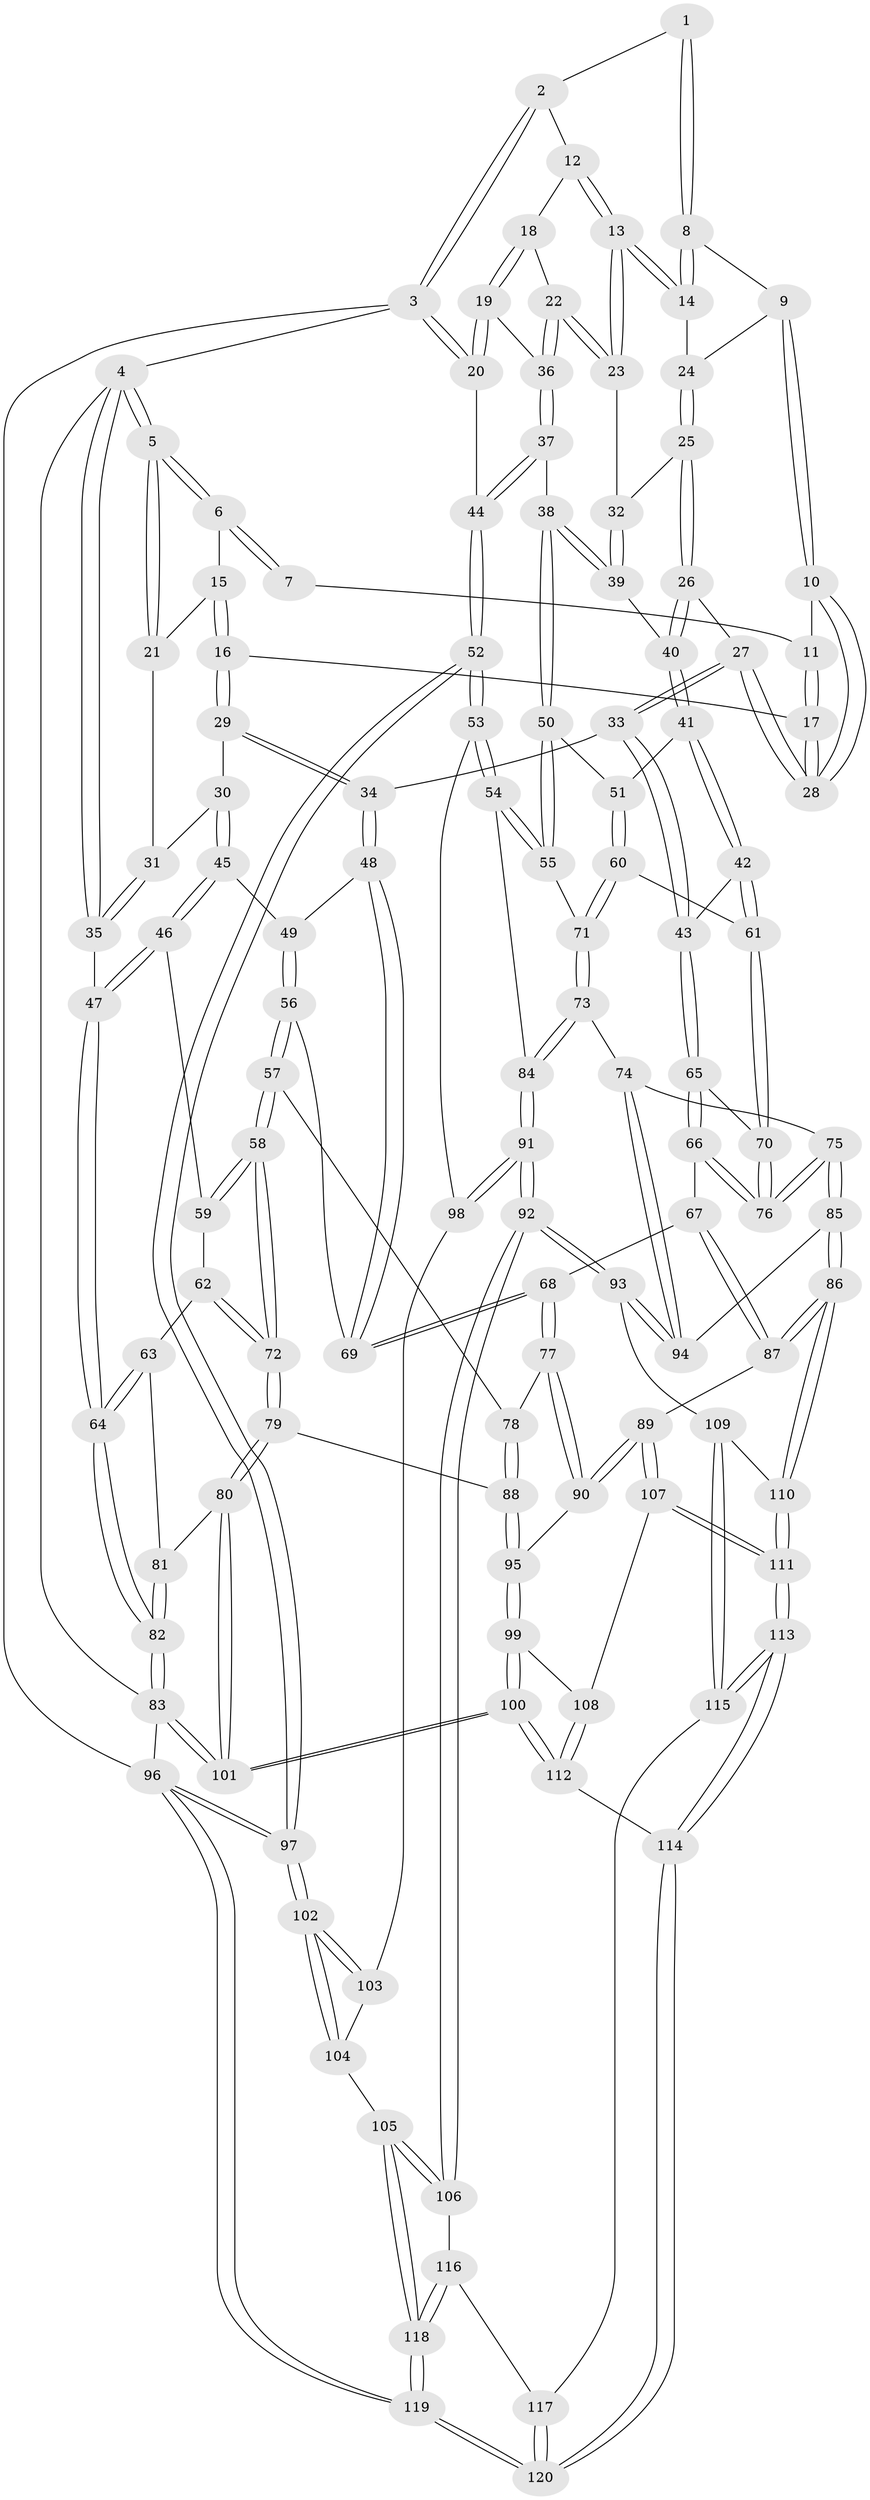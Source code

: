 // Generated by graph-tools (version 1.1) at 2025/17/03/09/25 04:17:02]
// undirected, 120 vertices, 297 edges
graph export_dot {
graph [start="1"]
  node [color=gray90,style=filled];
  1 [pos="+0.6068422196674302+0"];
  2 [pos="+0.8790927265117879+0"];
  3 [pos="+1+0"];
  4 [pos="+0+0"];
  5 [pos="+0+0"];
  6 [pos="+0+0"];
  7 [pos="+0.41218178240343206+0"];
  8 [pos="+0.6289912545711404+0"];
  9 [pos="+0.5624128715633203+0.10222623679427018"];
  10 [pos="+0.5068202065741558+0.14753564791404689"];
  11 [pos="+0.39934968075717525+0"];
  12 [pos="+0.8797954081485695+0.007882749229838221"];
  13 [pos="+0.7757170853487099+0.14406472687733685"];
  14 [pos="+0.7478866929661662+0.12890723939880175"];
  15 [pos="+0.1653783147925931+0.06341223587317613"];
  16 [pos="+0.2841368771694829+0.13879216212989093"];
  17 [pos="+0.3078288654173946+0.13024213451537323"];
  18 [pos="+0.9762429804840469+0.09389369404048596"];
  19 [pos="+1+0.1693636542419023"];
  20 [pos="+1+0.1933121595436061"];
  21 [pos="+0.07280642195518454+0.16165534481676352"];
  22 [pos="+0.8013936751731405+0.17783127183490344"];
  23 [pos="+0.7762742350790652+0.14525391517756225"];
  24 [pos="+0.6524922145859697+0.16158669073429047"];
  25 [pos="+0.5997722943527743+0.236683205063493"];
  26 [pos="+0.5740038099270243+0.2493058978937814"];
  27 [pos="+0.4647614740036554+0.2265749439442996"];
  28 [pos="+0.46421628548470734+0.22524711219704646"];
  29 [pos="+0.19806149102487428+0.26413382009752945"];
  30 [pos="+0.1895616197333185+0.2684972141043504"];
  31 [pos="+0.07745282765083449+0.20266278667670465"];
  32 [pos="+0.6725734995942318+0.25214944992220534"];
  33 [pos="+0.41877948484777194+0.3998076005074272"];
  34 [pos="+0.41200816849056426+0.402372881927868"];
  35 [pos="+0+0.34783900572797066"];
  36 [pos="+0.8315525263226762+0.2352998290832083"];
  37 [pos="+0.8283708506434854+0.26416098182141257"];
  38 [pos="+0.804427492922108+0.31675794921350275"];
  39 [pos="+0.6991621617934943+0.30075879996143307"];
  40 [pos="+0.6271911685350582+0.3460577237137767"];
  41 [pos="+0.6220475483011376+0.404197216913048"];
  42 [pos="+0.4903276962680199+0.4350160327151634"];
  43 [pos="+0.47088830320934477+0.4300550805834707"];
  44 [pos="+1+0.4450534754322663"];
  45 [pos="+0.14164013116440607+0.3730833188590272"];
  46 [pos="+0.08588305694877643+0.4068764658063502"];
  47 [pos="+0+0.37371071377076315"];
  48 [pos="+0.3770380363400603+0.436707765043655"];
  49 [pos="+0.17046628413447332+0.3944408327993135"];
  50 [pos="+0.8046750870488535+0.45423182905582293"];
  51 [pos="+0.6356508184179731+0.4134246709100407"];
  52 [pos="+1+0.5515039477915857"];
  53 [pos="+0.9938172696492104+0.5721478086968688"];
  54 [pos="+0.9560946158089734+0.5585144887545707"];
  55 [pos="+0.8204247165827888+0.48087760295729504"];
  56 [pos="+0.2641919026498745+0.5469489018372359"];
  57 [pos="+0.23617598744084656+0.5807238103544893"];
  58 [pos="+0.21593527798483264+0.5923436690892686"];
  59 [pos="+0.09570026186268443+0.44937369743583006"];
  60 [pos="+0.6214811066109454+0.5595564218953979"];
  61 [pos="+0.5778671581396148+0.5644036387822374"];
  62 [pos="+0.06581222867063695+0.5693399033813351"];
  63 [pos="+0.02601375453688381+0.5896507305518094"];
  64 [pos="+0+0.5348525301327686"];
  65 [pos="+0.46865517448783045+0.5710479400356987"];
  66 [pos="+0.4421039749751921+0.617104841167804"];
  67 [pos="+0.4284796855861349+0.6220760782851055"];
  68 [pos="+0.41169868867404513+0.622682533291924"];
  69 [pos="+0.3348556689332954+0.5088040219513145"];
  70 [pos="+0.5670570709026538+0.579963096544722"];
  71 [pos="+0.6821473966200714+0.580977350046376"];
  72 [pos="+0.1987543148991416+0.6141934194610649"];
  73 [pos="+0.6825476313864227+0.6310167198988889"];
  74 [pos="+0.6782896353259242+0.6340276135374853"];
  75 [pos="+0.5530364944358173+0.680468546944072"];
  76 [pos="+0.5437836793261194+0.6494007812987669"];
  77 [pos="+0.3828777117950761+0.6620657665568823"];
  78 [pos="+0.32397196335214196+0.6541273583277027"];
  79 [pos="+0.17196115470763748+0.7172643928978331"];
  80 [pos="+0.1343461077493059+0.7503940429124966"];
  81 [pos="+0.06580459948062597+0.6904338563288002"];
  82 [pos="+0+0.6845680619425201"];
  83 [pos="+0+1"];
  84 [pos="+0.7241258039911769+0.6874897196060772"];
  85 [pos="+0.5477034222800452+0.7686966120634376"];
  86 [pos="+0.5222820969911207+0.7832618410184"];
  87 [pos="+0.5079975329361023+0.7821170320391269"];
  88 [pos="+0.28251867268525405+0.7469924585439176"];
  89 [pos="+0.4238271249540067+0.7907672832893052"];
  90 [pos="+0.38712898854052114+0.767046969636493"];
  91 [pos="+0.728184570878965+0.8213751851331436"];
  92 [pos="+0.7274494360570107+0.8223685116027598"];
  93 [pos="+0.7136316557743124+0.818844994001625"];
  94 [pos="+0.5923666343983449+0.7764143416558977"];
  95 [pos="+0.31934423780594096+0.7705154293256198"];
  96 [pos="+1+1"];
  97 [pos="+1+1"];
  98 [pos="+0.8836576646292764+0.7445596717014961"];
  99 [pos="+0.292672186977523+0.836630954966939"];
  100 [pos="+0.008189393136936639+1"];
  101 [pos="+0+1"];
  102 [pos="+0.9941313452133914+0.9237966317226248"];
  103 [pos="+0.8971483583811154+0.7781009103852771"];
  104 [pos="+0.8704905282121674+0.9126214495393138"];
  105 [pos="+0.8582737587874367+0.9147281508179852"];
  106 [pos="+0.7284721029916967+0.8277782160051667"];
  107 [pos="+0.39494733648156277+0.8756865033296587"];
  108 [pos="+0.3947242198782498+0.8763107271139517"];
  109 [pos="+0.578818461484428+0.9045717545860635"];
  110 [pos="+0.5273431465412718+0.8823456338633106"];
  111 [pos="+0.5201174744323221+0.899887217127618"];
  112 [pos="+0.3181614556921352+1"];
  113 [pos="+0.47489226500608817+1"];
  114 [pos="+0.3307300800135065+1"];
  115 [pos="+0.6204437933227646+0.9475403180268721"];
  116 [pos="+0.7207458522372155+0.8594555480540246"];
  117 [pos="+0.6230829176173804+0.9477795693117717"];
  118 [pos="+0.773238032901951+1"];
  119 [pos="+0.7709910897793455+1"];
  120 [pos="+0.745922106994602+1"];
  1 -- 2;
  1 -- 8;
  1 -- 8;
  2 -- 3;
  2 -- 3;
  2 -- 12;
  3 -- 4;
  3 -- 20;
  3 -- 20;
  3 -- 96;
  4 -- 5;
  4 -- 5;
  4 -- 35;
  4 -- 35;
  4 -- 83;
  5 -- 6;
  5 -- 6;
  5 -- 21;
  5 -- 21;
  6 -- 7;
  6 -- 7;
  6 -- 15;
  7 -- 11;
  8 -- 9;
  8 -- 14;
  8 -- 14;
  9 -- 10;
  9 -- 10;
  9 -- 24;
  10 -- 11;
  10 -- 28;
  10 -- 28;
  11 -- 17;
  11 -- 17;
  12 -- 13;
  12 -- 13;
  12 -- 18;
  13 -- 14;
  13 -- 14;
  13 -- 23;
  13 -- 23;
  14 -- 24;
  15 -- 16;
  15 -- 16;
  15 -- 21;
  16 -- 17;
  16 -- 29;
  16 -- 29;
  17 -- 28;
  17 -- 28;
  18 -- 19;
  18 -- 19;
  18 -- 22;
  19 -- 20;
  19 -- 20;
  19 -- 36;
  20 -- 44;
  21 -- 31;
  22 -- 23;
  22 -- 23;
  22 -- 36;
  22 -- 36;
  23 -- 32;
  24 -- 25;
  24 -- 25;
  25 -- 26;
  25 -- 26;
  25 -- 32;
  26 -- 27;
  26 -- 40;
  26 -- 40;
  27 -- 28;
  27 -- 28;
  27 -- 33;
  27 -- 33;
  29 -- 30;
  29 -- 34;
  29 -- 34;
  30 -- 31;
  30 -- 45;
  30 -- 45;
  31 -- 35;
  31 -- 35;
  32 -- 39;
  32 -- 39;
  33 -- 34;
  33 -- 43;
  33 -- 43;
  34 -- 48;
  34 -- 48;
  35 -- 47;
  36 -- 37;
  36 -- 37;
  37 -- 38;
  37 -- 44;
  37 -- 44;
  38 -- 39;
  38 -- 39;
  38 -- 50;
  38 -- 50;
  39 -- 40;
  40 -- 41;
  40 -- 41;
  41 -- 42;
  41 -- 42;
  41 -- 51;
  42 -- 43;
  42 -- 61;
  42 -- 61;
  43 -- 65;
  43 -- 65;
  44 -- 52;
  44 -- 52;
  45 -- 46;
  45 -- 46;
  45 -- 49;
  46 -- 47;
  46 -- 47;
  46 -- 59;
  47 -- 64;
  47 -- 64;
  48 -- 49;
  48 -- 69;
  48 -- 69;
  49 -- 56;
  49 -- 56;
  50 -- 51;
  50 -- 55;
  50 -- 55;
  51 -- 60;
  51 -- 60;
  52 -- 53;
  52 -- 53;
  52 -- 97;
  52 -- 97;
  53 -- 54;
  53 -- 54;
  53 -- 98;
  54 -- 55;
  54 -- 55;
  54 -- 84;
  55 -- 71;
  56 -- 57;
  56 -- 57;
  56 -- 69;
  57 -- 58;
  57 -- 58;
  57 -- 78;
  58 -- 59;
  58 -- 59;
  58 -- 72;
  58 -- 72;
  59 -- 62;
  60 -- 61;
  60 -- 71;
  60 -- 71;
  61 -- 70;
  61 -- 70;
  62 -- 63;
  62 -- 72;
  62 -- 72;
  63 -- 64;
  63 -- 64;
  63 -- 81;
  64 -- 82;
  64 -- 82;
  65 -- 66;
  65 -- 66;
  65 -- 70;
  66 -- 67;
  66 -- 76;
  66 -- 76;
  67 -- 68;
  67 -- 87;
  67 -- 87;
  68 -- 69;
  68 -- 69;
  68 -- 77;
  68 -- 77;
  70 -- 76;
  70 -- 76;
  71 -- 73;
  71 -- 73;
  72 -- 79;
  72 -- 79;
  73 -- 74;
  73 -- 84;
  73 -- 84;
  74 -- 75;
  74 -- 94;
  74 -- 94;
  75 -- 76;
  75 -- 76;
  75 -- 85;
  75 -- 85;
  77 -- 78;
  77 -- 90;
  77 -- 90;
  78 -- 88;
  78 -- 88;
  79 -- 80;
  79 -- 80;
  79 -- 88;
  80 -- 81;
  80 -- 101;
  80 -- 101;
  81 -- 82;
  81 -- 82;
  82 -- 83;
  82 -- 83;
  83 -- 101;
  83 -- 101;
  83 -- 96;
  84 -- 91;
  84 -- 91;
  85 -- 86;
  85 -- 86;
  85 -- 94;
  86 -- 87;
  86 -- 87;
  86 -- 110;
  86 -- 110;
  87 -- 89;
  88 -- 95;
  88 -- 95;
  89 -- 90;
  89 -- 90;
  89 -- 107;
  89 -- 107;
  90 -- 95;
  91 -- 92;
  91 -- 92;
  91 -- 98;
  91 -- 98;
  92 -- 93;
  92 -- 93;
  92 -- 106;
  92 -- 106;
  93 -- 94;
  93 -- 94;
  93 -- 109;
  95 -- 99;
  95 -- 99;
  96 -- 97;
  96 -- 97;
  96 -- 119;
  96 -- 119;
  97 -- 102;
  97 -- 102;
  98 -- 103;
  99 -- 100;
  99 -- 100;
  99 -- 108;
  100 -- 101;
  100 -- 101;
  100 -- 112;
  100 -- 112;
  102 -- 103;
  102 -- 103;
  102 -- 104;
  102 -- 104;
  103 -- 104;
  104 -- 105;
  105 -- 106;
  105 -- 106;
  105 -- 118;
  105 -- 118;
  106 -- 116;
  107 -- 108;
  107 -- 111;
  107 -- 111;
  108 -- 112;
  108 -- 112;
  109 -- 110;
  109 -- 115;
  109 -- 115;
  110 -- 111;
  110 -- 111;
  111 -- 113;
  111 -- 113;
  112 -- 114;
  113 -- 114;
  113 -- 114;
  113 -- 115;
  113 -- 115;
  114 -- 120;
  114 -- 120;
  115 -- 117;
  116 -- 117;
  116 -- 118;
  116 -- 118;
  117 -- 120;
  117 -- 120;
  118 -- 119;
  118 -- 119;
  119 -- 120;
  119 -- 120;
}
